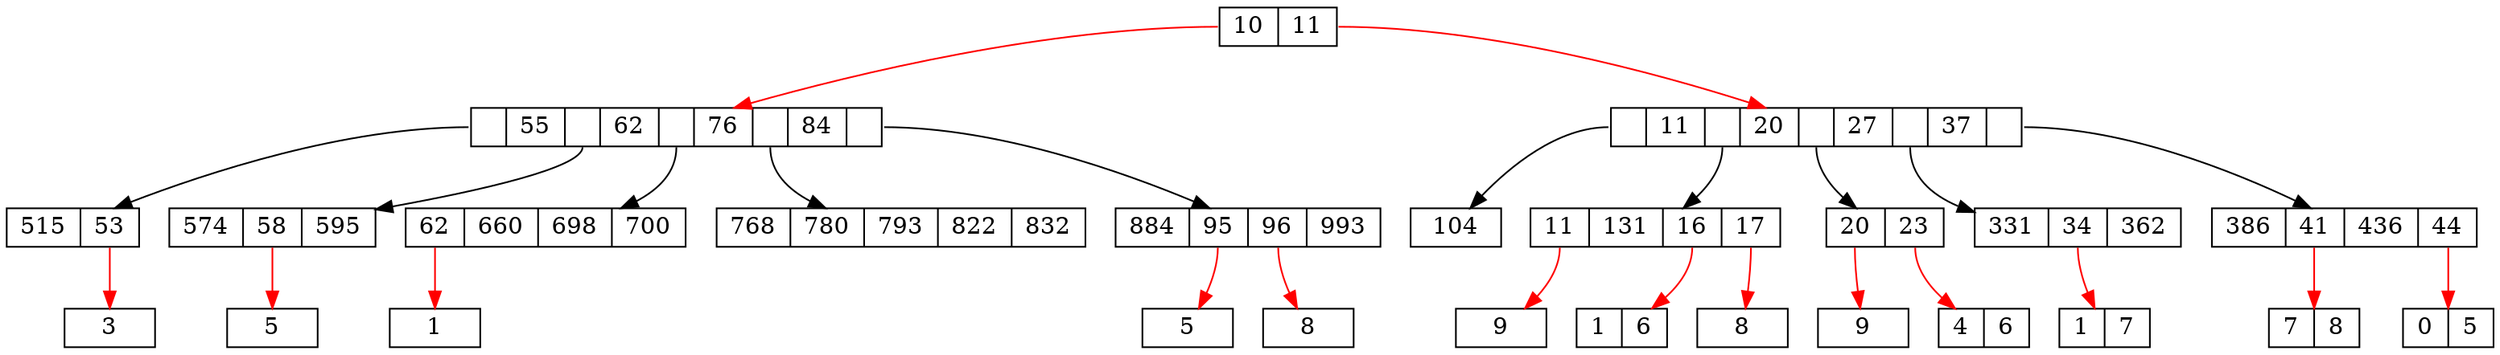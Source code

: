 digraph G {
  node [shape = record,height=.1];
node0[label = "<f0> 10|<f1> 11"];
node8[label = "<f0> |55|<f1> |62|<f2> |76|<f3> |84|<f4>"];
node2[label = "<f0> 515|<f1> 53"];
node20[label = "<f0> 3"];
"node2":f1 -> "node20"[color = red];
"node8":f0 -> "node2"
node25[label = "<f0> 574|<f1> 58|<f2> 595"];
node18[label = "<f0> 5"];
"node25":f1 -> "node18"[color = red];
"node8":f1 -> "node25"
node7[label = "<f0> 62|<f1> 660|<f2> 698|<f3> 700"];
node12[label = "<f0> 1"];
"node7":f0 -> "node12"[color = red];
"node8":f2 -> "node7"
node26[label = "<f0> 768|<f1> 780|<f2> 793|<f3> 822|<f4> 832"];
"node8":f3 -> "node26"
node14[label = "<f0> 884|<f1> 95|<f2> 96|<f3> 993"];
node24[label = "<f0> 5"];
"node14":f1 -> "node24"[color = red];
node27[label = "<f0> 8"];
"node14":f2 -> "node27"[color = red];
"node8":f4 -> "node14"
"node0":f0 -> "node8"[color = red];
node4[label = "<f0> |11|<f1> |20|<f2> |27|<f3> |37|<f4>"];
node1[label = "<f0> 104"];
"node4":f0 -> "node1"
node22[label = "<f0> 11|<f1> 131|<f2> 16|<f3> 17"];
node16[label = "<f0> 9"];
"node22":f0 -> "node16"[color = red];
node28[label = "<f0> 1|<f1> 6"];
"node22":f2 -> "node28"[color = red];
node19[label = "<f0> 8"];
"node22":f3 -> "node19"[color = red];
"node4":f1 -> "node22"
node9[label = "<f0> 20|<f1> 23"];
node23[label = "<f0> 9"];
"node9":f0 -> "node23"[color = red];
node29[label = "<f0> 4|<f1> 6"];
"node9":f1 -> "node29"[color = red];
"node4":f2 -> "node9"
node15[label = "<f0> 331|<f1> 34|<f2> 362"];
node11[label = "<f0> 1|<f1> 7"];
"node15":f1 -> "node11"[color = red];
"node4":f3 -> "node15"
node3[label = "<f0> 386|<f1> 41|<f2> 436|<f3> 44"];
node17[label = "<f0> 7|<f1> 8"];
"node3":f1 -> "node17"[color = red];
node21[label = "<f0> 0|<f1> 5"];
"node3":f3 -> "node21"[color = red];
"node4":f4 -> "node3"
"node0":f1 -> "node4"[color = red];
}